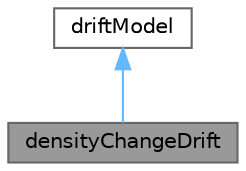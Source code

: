 digraph "densityChangeDrift"
{
 // LATEX_PDF_SIZE
  bgcolor="transparent";
  edge [fontname=Helvetica,fontsize=10,labelfontname=Helvetica,labelfontsize=10];
  node [fontname=Helvetica,fontsize=10,shape=box,height=0.2,width=0.4];
  Node1 [id="Node000001",label="densityChangeDrift",height=0.2,width=0.4,color="gray40", fillcolor="grey60", style="filled", fontcolor="black",tooltip="Drift rate induced by changes in density."];
  Node2 -> Node1 [id="edge1_Node000001_Node000002",dir="back",color="steelblue1",style="solid",tooltip=" "];
  Node2 [id="Node000002",label="driftModel",height=0.2,width=0.4,color="gray40", fillcolor="white", style="filled",URL="$classFoam_1_1diameterModels_1_1driftModel.html",tooltip="Base class for drift models."];
}

